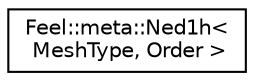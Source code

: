 digraph "Graphical Class Hierarchy"
{
 // LATEX_PDF_SIZE
  edge [fontname="Helvetica",fontsize="10",labelfontname="Helvetica",labelfontsize="10"];
  node [fontname="Helvetica",fontsize="10",shape=record];
  rankdir="LR";
  Node0 [label="Feel::meta::Ned1h\<\l MeshType, Order \>",height=0.2,width=0.4,color="black", fillcolor="white", style="filled",URL="$structFeel_1_1meta_1_1Ned1h.html",tooltip=" "];
}
